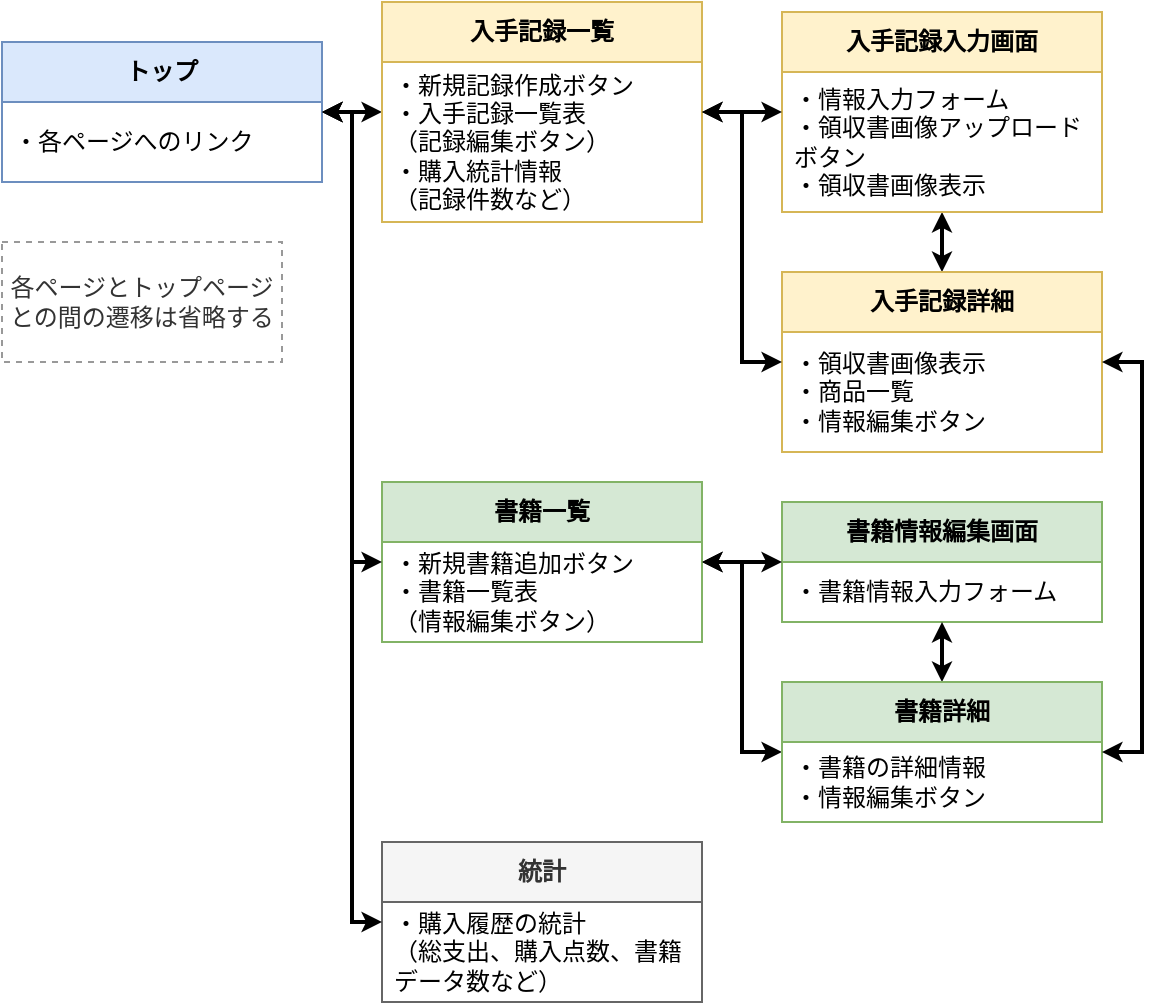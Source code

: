 <mxfile version="26.2.2">
  <diagram id="VduSrOBBpiw6H6xTxate" name="ページ遷移図">
    <mxGraphModel dx="479" dy="546" grid="1" gridSize="10" guides="0" tooltips="1" connect="1" arrows="1" fold="1" page="1" pageScale="1" pageWidth="1169" pageHeight="827" math="0" shadow="0">
      <root>
        <mxCell id="0" />
        <mxCell id="1" parent="0" />
        <mxCell id="D4h3zXW1V7j9RZv_oUb7-7" style="edgeStyle=elbowEdgeStyle;rounded=0;orthogonalLoop=1;jettySize=auto;html=1;fontColor=#000000;startArrow=classic;startFill=1;endSize=4;strokeWidth=2;endArrow=classic;endFill=1;startSize=4;" parent="1" source="D4h3zXW1V7j9RZv_oUb7-1" target="D4h3zXW1V7j9RZv_oUb7-3" edge="1">
          <mxGeometry relative="1" as="geometry">
            <mxPoint x="230" y="65" as="targetPoint" />
          </mxGeometry>
        </mxCell>
        <mxCell id="D4h3zXW1V7j9RZv_oUb7-1" value="&lt;span style=&quot;font-weight: 700&quot;&gt;トップ&lt;/span&gt;" style="swimlane;fontStyle=0;childLayout=stackLayout;horizontal=1;startSize=30;horizontalStack=0;resizeParent=1;resizeParentMax=0;resizeLast=0;collapsible=1;marginBottom=0;whiteSpace=wrap;html=1;fillColor=#dae8fc;strokeColor=#6c8ebf;" parent="1" vertex="1">
          <mxGeometry x="60" y="110" width="160" height="70" as="geometry" />
        </mxCell>
        <mxCell id="D4h3zXW1V7j9RZv_oUb7-2" value="・各ページへのリンク" style="text;strokeColor=none;fillColor=none;align=left;verticalAlign=middle;spacingLeft=4;spacingRight=4;overflow=hidden;points=[[0,0.5],[1,0.5]];portConstraint=eastwest;rotatable=0;whiteSpace=wrap;html=1;" parent="D4h3zXW1V7j9RZv_oUb7-1" vertex="1">
          <mxGeometry y="30" width="160" height="40" as="geometry" />
        </mxCell>
        <mxCell id="D4h3zXW1V7j9RZv_oUb7-3" value="&lt;span style=&quot;font-weight: 700;&quot;&gt;入手記録&lt;/span&gt;&lt;span style=&quot;font-weight: 700; background-color: transparent; color: light-dark(rgb(0, 0, 0), rgb(255, 255, 255));&quot;&gt;一覧&lt;/span&gt;" style="swimlane;fontStyle=0;childLayout=stackLayout;horizontal=1;startSize=30;horizontalStack=0;resizeParent=1;resizeParentMax=0;resizeLast=0;collapsible=1;marginBottom=0;whiteSpace=wrap;html=1;fillColor=#fff2cc;strokeColor=#d6b656;" parent="1" vertex="1">
          <mxGeometry x="250" y="90" width="160" height="110" as="geometry" />
        </mxCell>
        <mxCell id="D4h3zXW1V7j9RZv_oUb7-4" value="&lt;div&gt;&lt;span style=&quot;background-color: transparent; color: light-dark(rgb(0, 0, 0), rgb(255, 255, 255));&quot;&gt;・新規記録作成ボタン&lt;/span&gt;&lt;/div&gt;&lt;div&gt;・入手記録一覧表&lt;br&gt;（記録編集ボタン）&lt;br&gt;・購入統計情報&lt;br&gt;（記録件数など）&lt;/div&gt;" style="text;strokeColor=none;fillColor=none;align=left;verticalAlign=middle;spacingLeft=4;spacingRight=4;overflow=hidden;points=[[0,0.5],[1,0.5]];portConstraint=eastwest;rotatable=0;whiteSpace=wrap;html=1;" parent="D4h3zXW1V7j9RZv_oUb7-3" vertex="1">
          <mxGeometry y="30" width="160" height="80" as="geometry" />
        </mxCell>
        <mxCell id="D4h3zXW1V7j9RZv_oUb7-13" style="edgeStyle=elbowEdgeStyle;shape=connector;rounded=0;orthogonalLoop=1;jettySize=auto;html=1;labelBackgroundColor=default;fontFamily=Helvetica;fontSize=11;fontColor=#000000;startArrow=classic;startFill=1;endArrow=classic;endFill=1;endSize=4;strokeColor=default;strokeWidth=2;startSize=4;" parent="1" source="D4h3zXW1V7j9RZv_oUb7-5" target="2i71XHWrsO8PCq-z-BHj-1" edge="1">
          <mxGeometry relative="1" as="geometry" />
        </mxCell>
        <mxCell id="D4h3zXW1V7j9RZv_oUb7-5" value="&lt;span style=&quot;font-weight: 700;&quot;&gt;書籍一覧&lt;/span&gt;" style="swimlane;fontStyle=0;childLayout=stackLayout;horizontal=1;startSize=30;horizontalStack=0;resizeParent=1;resizeParentMax=0;resizeLast=0;collapsible=1;marginBottom=0;whiteSpace=wrap;html=1;fillColor=#d5e8d4;strokeColor=#82b366;" parent="1" vertex="1">
          <mxGeometry x="250" y="330" width="160" height="80" as="geometry" />
        </mxCell>
        <mxCell id="D4h3zXW1V7j9RZv_oUb7-6" value="&lt;div&gt;・新規書籍追加ボタン&lt;/div&gt;&lt;div&gt;・書籍一覧表&lt;br&gt;（情報編集ボタン）&lt;/div&gt;" style="text;strokeColor=none;fillColor=none;align=left;verticalAlign=middle;spacingLeft=4;spacingRight=4;overflow=hidden;points=[[0,0.5],[1,0.5]];portConstraint=eastwest;rotatable=0;whiteSpace=wrap;html=1;" parent="D4h3zXW1V7j9RZv_oUb7-5" vertex="1">
          <mxGeometry y="30" width="160" height="50" as="geometry" />
        </mxCell>
        <mxCell id="D4h3zXW1V7j9RZv_oUb7-9" style="edgeStyle=elbowEdgeStyle;rounded=0;orthogonalLoop=1;jettySize=auto;html=1;fontColor=#000000;startArrow=classic;startFill=1;endSize=4;strokeWidth=2;endArrow=classic;endFill=1;startSize=4;" parent="1" source="D4h3zXW1V7j9RZv_oUb7-1" target="D4h3zXW1V7j9RZv_oUb7-5" edge="1">
          <mxGeometry relative="1" as="geometry">
            <mxPoint x="200" y="155" as="sourcePoint" />
            <mxPoint x="240" y="170" as="targetPoint" />
          </mxGeometry>
        </mxCell>
        <mxCell id="D4h3zXW1V7j9RZv_oUb7-10" value="&lt;b&gt;書籍情報編集画面&lt;/b&gt;" style="swimlane;fontStyle=0;childLayout=stackLayout;horizontal=1;startSize=30;horizontalStack=0;resizeParent=1;resizeParentMax=0;resizeLast=0;collapsible=1;marginBottom=0;whiteSpace=wrap;html=1;fillColor=#d5e8d4;strokeColor=#82b366;" parent="1" vertex="1">
          <mxGeometry x="450" y="340" width="160" height="60" as="geometry" />
        </mxCell>
        <mxCell id="D4h3zXW1V7j9RZv_oUb7-11" value="・書籍情報入力フォーム" style="text;strokeColor=none;fillColor=none;align=left;verticalAlign=middle;spacingLeft=4;spacingRight=4;overflow=hidden;points=[[0,0.5],[1,0.5]];portConstraint=eastwest;rotatable=0;whiteSpace=wrap;html=1;" parent="D4h3zXW1V7j9RZv_oUb7-10" vertex="1">
          <mxGeometry y="30" width="160" height="30" as="geometry" />
        </mxCell>
        <mxCell id="2i71XHWrsO8PCq-z-BHj-9" style="edgeStyle=elbowEdgeStyle;shape=connector;rounded=0;orthogonalLoop=1;jettySize=auto;html=1;labelBackgroundColor=default;fontFamily=Helvetica;fontSize=11;fontColor=#000000;startArrow=classic;startFill=1;endArrow=classic;endFill=1;endSize=4;strokeColor=default;strokeWidth=2;startSize=4;" parent="1" source="D4h3zXW1V7j9RZv_oUb7-14" target="2i71XHWrsO8PCq-z-BHj-6" edge="1">
          <mxGeometry relative="1" as="geometry" />
        </mxCell>
        <mxCell id="D4h3zXW1V7j9RZv_oUb7-14" value="&lt;b&gt;入手記録詳細&lt;/b&gt;" style="swimlane;fontStyle=0;childLayout=stackLayout;horizontal=1;startSize=30;horizontalStack=0;resizeParent=1;resizeParentMax=0;resizeLast=0;collapsible=1;marginBottom=0;whiteSpace=wrap;html=1;fillColor=#fff2cc;strokeColor=#d6b656;" parent="1" vertex="1">
          <mxGeometry x="450" y="225" width="160" height="90" as="geometry" />
        </mxCell>
        <mxCell id="D4h3zXW1V7j9RZv_oUb7-15" value="&lt;div&gt;&lt;span&gt;・領収書画像表示&lt;/span&gt;&lt;br&gt;&lt;/div&gt;&lt;div&gt;&lt;span&gt;・商品一覧&lt;/span&gt;&lt;/div&gt;&lt;div&gt;・情報編集ボタン&lt;/div&gt;" style="text;strokeColor=none;fillColor=none;align=left;verticalAlign=middle;spacingLeft=4;spacingRight=4;overflow=hidden;points=[[0,0.5],[1,0.5]];portConstraint=eastwest;rotatable=0;whiteSpace=wrap;html=1;" parent="D4h3zXW1V7j9RZv_oUb7-14" vertex="1">
          <mxGeometry y="30" width="160" height="60" as="geometry" />
        </mxCell>
        <mxCell id="D4h3zXW1V7j9RZv_oUb7-16" style="edgeStyle=elbowEdgeStyle;shape=connector;rounded=0;orthogonalLoop=1;jettySize=auto;html=1;labelBackgroundColor=default;fontFamily=Helvetica;fontSize=11;fontColor=#000000;startArrow=classic;startFill=1;endArrow=classic;endFill=1;endSize=4;strokeColor=default;strokeWidth=2;startSize=4;" parent="1" source="D4h3zXW1V7j9RZv_oUb7-3" target="D4h3zXW1V7j9RZv_oUb7-14" edge="1">
          <mxGeometry relative="1" as="geometry" />
        </mxCell>
        <mxCell id="2i71XHWrsO8PCq-z-BHj-3" style="edgeStyle=elbowEdgeStyle;shape=connector;rounded=0;orthogonalLoop=1;jettySize=auto;html=1;labelBackgroundColor=default;fontFamily=Helvetica;fontSize=11;fontColor=#000000;startArrow=classic;startFill=1;endArrow=classic;endFill=1;endSize=4;strokeColor=default;strokeWidth=2;startSize=4;" parent="1" source="2i71XHWrsO8PCq-z-BHj-1" target="D4h3zXW1V7j9RZv_oUb7-10" edge="1">
          <mxGeometry relative="1" as="geometry" />
        </mxCell>
        <mxCell id="2i71XHWrsO8PCq-z-BHj-1" value="&lt;span style=&quot;font-weight: 700&quot;&gt;書籍詳細&lt;/span&gt;" style="swimlane;fontStyle=0;childLayout=stackLayout;horizontal=1;startSize=30;horizontalStack=0;resizeParent=1;resizeParentMax=0;resizeLast=0;collapsible=1;marginBottom=0;whiteSpace=wrap;html=1;fillColor=#d5e8d4;strokeColor=#82b366;" parent="1" vertex="1">
          <mxGeometry x="450" y="430" width="160" height="70" as="geometry" />
        </mxCell>
        <mxCell id="2i71XHWrsO8PCq-z-BHj-2" value="・書籍の詳細情報&lt;br&gt;・情報編集ボタン" style="text;strokeColor=none;fillColor=none;align=left;verticalAlign=middle;spacingLeft=4;spacingRight=4;overflow=hidden;points=[[0,0.5],[1,0.5]];portConstraint=eastwest;rotatable=0;whiteSpace=wrap;html=1;" parent="2i71XHWrsO8PCq-z-BHj-1" vertex="1">
          <mxGeometry y="30" width="160" height="40" as="geometry" />
        </mxCell>
        <mxCell id="2i71XHWrsO8PCq-z-BHj-6" value="&lt;b&gt;入手記録入力画面&lt;/b&gt;" style="swimlane;fontStyle=0;childLayout=stackLayout;horizontal=1;startSize=30;horizontalStack=0;resizeParent=1;resizeParentMax=0;resizeLast=0;collapsible=1;marginBottom=0;whiteSpace=wrap;html=1;fillColor=#fff2cc;strokeColor=#d6b656;" parent="1" vertex="1">
          <mxGeometry x="450" y="95" width="160" height="100" as="geometry" />
        </mxCell>
        <mxCell id="2i71XHWrsO8PCq-z-BHj-7" value="・情報入力フォーム&lt;br&gt;・領収書画像アップロードボタン&lt;br&gt;・領収書画像表示" style="text;strokeColor=none;fillColor=none;align=left;verticalAlign=middle;spacingLeft=4;spacingRight=4;overflow=hidden;points=[[0,0.5],[1,0.5]];portConstraint=eastwest;rotatable=0;whiteSpace=wrap;html=1;" parent="2i71XHWrsO8PCq-z-BHj-6" vertex="1">
          <mxGeometry y="30" width="160" height="70" as="geometry" />
        </mxCell>
        <mxCell id="wOvDw5t79sHiPHU0ZISK-1" value="&lt;span style=&quot;font-weight: 700&quot;&gt;統計&lt;/span&gt;" style="swimlane;fontStyle=0;childLayout=stackLayout;horizontal=1;startSize=30;horizontalStack=0;resizeParent=1;resizeParentMax=0;resizeLast=0;collapsible=1;marginBottom=0;whiteSpace=wrap;html=1;fillColor=#f5f5f5;strokeColor=#666666;fontColor=#333333;" parent="1" vertex="1">
          <mxGeometry x="250" y="510" width="160" height="80" as="geometry" />
        </mxCell>
        <mxCell id="wOvDw5t79sHiPHU0ZISK-2" value="・購入履歴の統計&lt;br&gt;（総支出、購入点数、書籍データ数など）" style="text;strokeColor=none;fillColor=none;align=left;verticalAlign=middle;spacingLeft=4;spacingRight=4;overflow=hidden;points=[[0,0.5],[1,0.5]];portConstraint=eastwest;rotatable=0;whiteSpace=wrap;html=1;" parent="wOvDw5t79sHiPHU0ZISK-1" vertex="1">
          <mxGeometry y="30" width="160" height="50" as="geometry" />
        </mxCell>
        <mxCell id="wOvDw5t79sHiPHU0ZISK-4" style="edgeStyle=elbowEdgeStyle;rounded=0;orthogonalLoop=1;jettySize=auto;html=1;fontColor=#000000;startArrow=classic;startFill=1;endSize=4;strokeWidth=2;endArrow=classic;endFill=1;startSize=4;" parent="1" source="D4h3zXW1V7j9RZv_oUb7-1" target="wOvDw5t79sHiPHU0ZISK-1" edge="1">
          <mxGeometry relative="1" as="geometry">
            <mxPoint x="220" y="155" as="sourcePoint" />
            <mxPoint x="260" y="265" as="targetPoint" />
          </mxGeometry>
        </mxCell>
        <mxCell id="wOvDw5t79sHiPHU0ZISK-6" style="edgeStyle=elbowEdgeStyle;shape=connector;rounded=0;orthogonalLoop=1;jettySize=auto;html=1;labelBackgroundColor=default;fontFamily=Helvetica;fontSize=11;fontColor=#000000;startArrow=classic;startFill=1;endArrow=classic;endFill=1;endSize=4;strokeColor=default;strokeWidth=2;startSize=4;" parent="1" source="D4h3zXW1V7j9RZv_oUb7-3" target="2i71XHWrsO8PCq-z-BHj-6" edge="1">
          <mxGeometry relative="1" as="geometry">
            <mxPoint x="420" y="160" as="sourcePoint" />
            <mxPoint x="450" y="160" as="targetPoint" />
          </mxGeometry>
        </mxCell>
        <mxCell id="wOvDw5t79sHiPHU0ZISK-7" style="edgeStyle=elbowEdgeStyle;shape=connector;rounded=0;orthogonalLoop=1;jettySize=auto;html=1;labelBackgroundColor=default;fontFamily=Helvetica;fontSize=11;fontColor=#000000;startArrow=classic;startFill=1;endArrow=classic;endFill=1;endSize=4;strokeColor=default;strokeWidth=2;startSize=4;" parent="1" source="D4h3zXW1V7j9RZv_oUb7-5" target="D4h3zXW1V7j9RZv_oUb7-10" edge="1">
          <mxGeometry relative="1" as="geometry">
            <mxPoint x="420" y="375" as="sourcePoint" />
            <mxPoint x="460" y="375" as="targetPoint" />
          </mxGeometry>
        </mxCell>
        <mxCell id="tWWhZfz3c58PazhRuaX7-2" style="edgeStyle=elbowEdgeStyle;shape=connector;rounded=0;orthogonalLoop=1;jettySize=auto;html=1;labelBackgroundColor=default;fontFamily=Helvetica;fontSize=11;fontColor=#000000;startArrow=classic;startFill=1;endArrow=classic;endFill=1;endSize=4;strokeColor=default;strokeWidth=2;startSize=4;" parent="1" source="2i71XHWrsO8PCq-z-BHj-1" target="D4h3zXW1V7j9RZv_oUb7-14" edge="1">
          <mxGeometry relative="1" as="geometry">
            <mxPoint x="420" y="380" as="sourcePoint" />
            <mxPoint x="630" y="240" as="targetPoint" />
            <Array as="points">
              <mxPoint x="630" y="373" />
            </Array>
          </mxGeometry>
        </mxCell>
        <mxCell id="dZLWlZ67j2zRTE7TXdTx-1" value="各ページとトップページとの間の遷移は省略する" style="text;html=1;align=center;verticalAlign=middle;whiteSpace=wrap;rounded=0;dashed=1;strokeColor=#999999;fillColor=none;fontColor=#333333;" vertex="1" parent="1">
          <mxGeometry x="60" y="210" width="140" height="60" as="geometry" />
        </mxCell>
      </root>
    </mxGraphModel>
  </diagram>
</mxfile>
